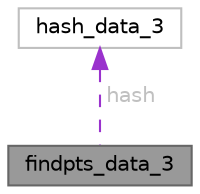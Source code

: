 digraph "findpts_data_3"
{
 // LATEX_PDF_SIZE
  bgcolor="transparent";
  edge [fontname=Helvetica,fontsize=10,labelfontname=Helvetica,labelfontsize=10];
  node [fontname=Helvetica,fontsize=10,shape=box,height=0.2,width=0.4];
  Node1 [id="Node000001",label="findpts_data_3",height=0.2,width=0.4,color="gray40", fillcolor="grey60", style="filled", fontcolor="black",tooltip=" "];
  Node2 -> Node1 [id="edge1_Node000001_Node000002",dir="back",color="darkorchid3",style="dashed",tooltip=" ",label=" hash",fontcolor="grey" ];
  Node2 [id="Node000002",label="hash_data_3",height=0.2,width=0.4,color="grey75", fillcolor="white", style="filled",URL="$structhash__data__3.html",tooltip=" "];
}
